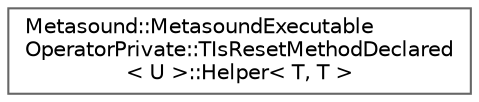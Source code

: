 digraph "Graphical Class Hierarchy"
{
 // INTERACTIVE_SVG=YES
 // LATEX_PDF_SIZE
  bgcolor="transparent";
  edge [fontname=Helvetica,fontsize=10,labelfontname=Helvetica,labelfontsize=10];
  node [fontname=Helvetica,fontsize=10,shape=box,height=0.2,width=0.4];
  rankdir="LR";
  Node0 [id="Node000000",label="Metasound::MetasoundExecutable\lOperatorPrivate::TIsResetMethodDeclared\l\< U \>::Helper\< T, T \>",height=0.2,width=0.4,color="grey40", fillcolor="white", style="filled",URL="$d1/db4/structMetasound_1_1MetasoundExecutableOperatorPrivate_1_1TIsResetMethodDeclared_1_1Helper.html",tooltip=" "];
}
